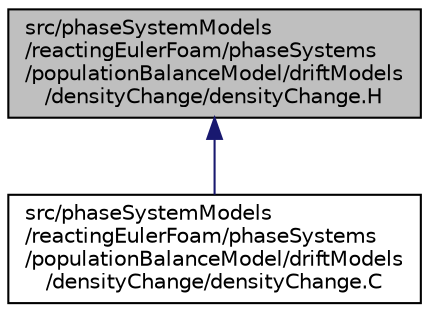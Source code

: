 digraph "src/phaseSystemModels/reactingEulerFoam/phaseSystems/populationBalanceModel/driftModels/densityChange/densityChange.H"
{
  bgcolor="transparent";
  edge [fontname="Helvetica",fontsize="10",labelfontname="Helvetica",labelfontsize="10"];
  node [fontname="Helvetica",fontsize="10",shape=record];
  Node1 [label="src/phaseSystemModels\l/reactingEulerFoam/phaseSystems\l/populationBalanceModel/driftModels\l/densityChange/densityChange.H",height=0.2,width=0.4,color="black", fillcolor="grey75", style="filled" fontcolor="black"];
  Node1 -> Node2 [dir="back",color="midnightblue",fontsize="10",style="solid",fontname="Helvetica"];
  Node2 [label="src/phaseSystemModels\l/reactingEulerFoam/phaseSystems\l/populationBalanceModel/driftModels\l/densityChange/densityChange.C",height=0.2,width=0.4,color="black",URL="$densityChange_8C.html"];
}
